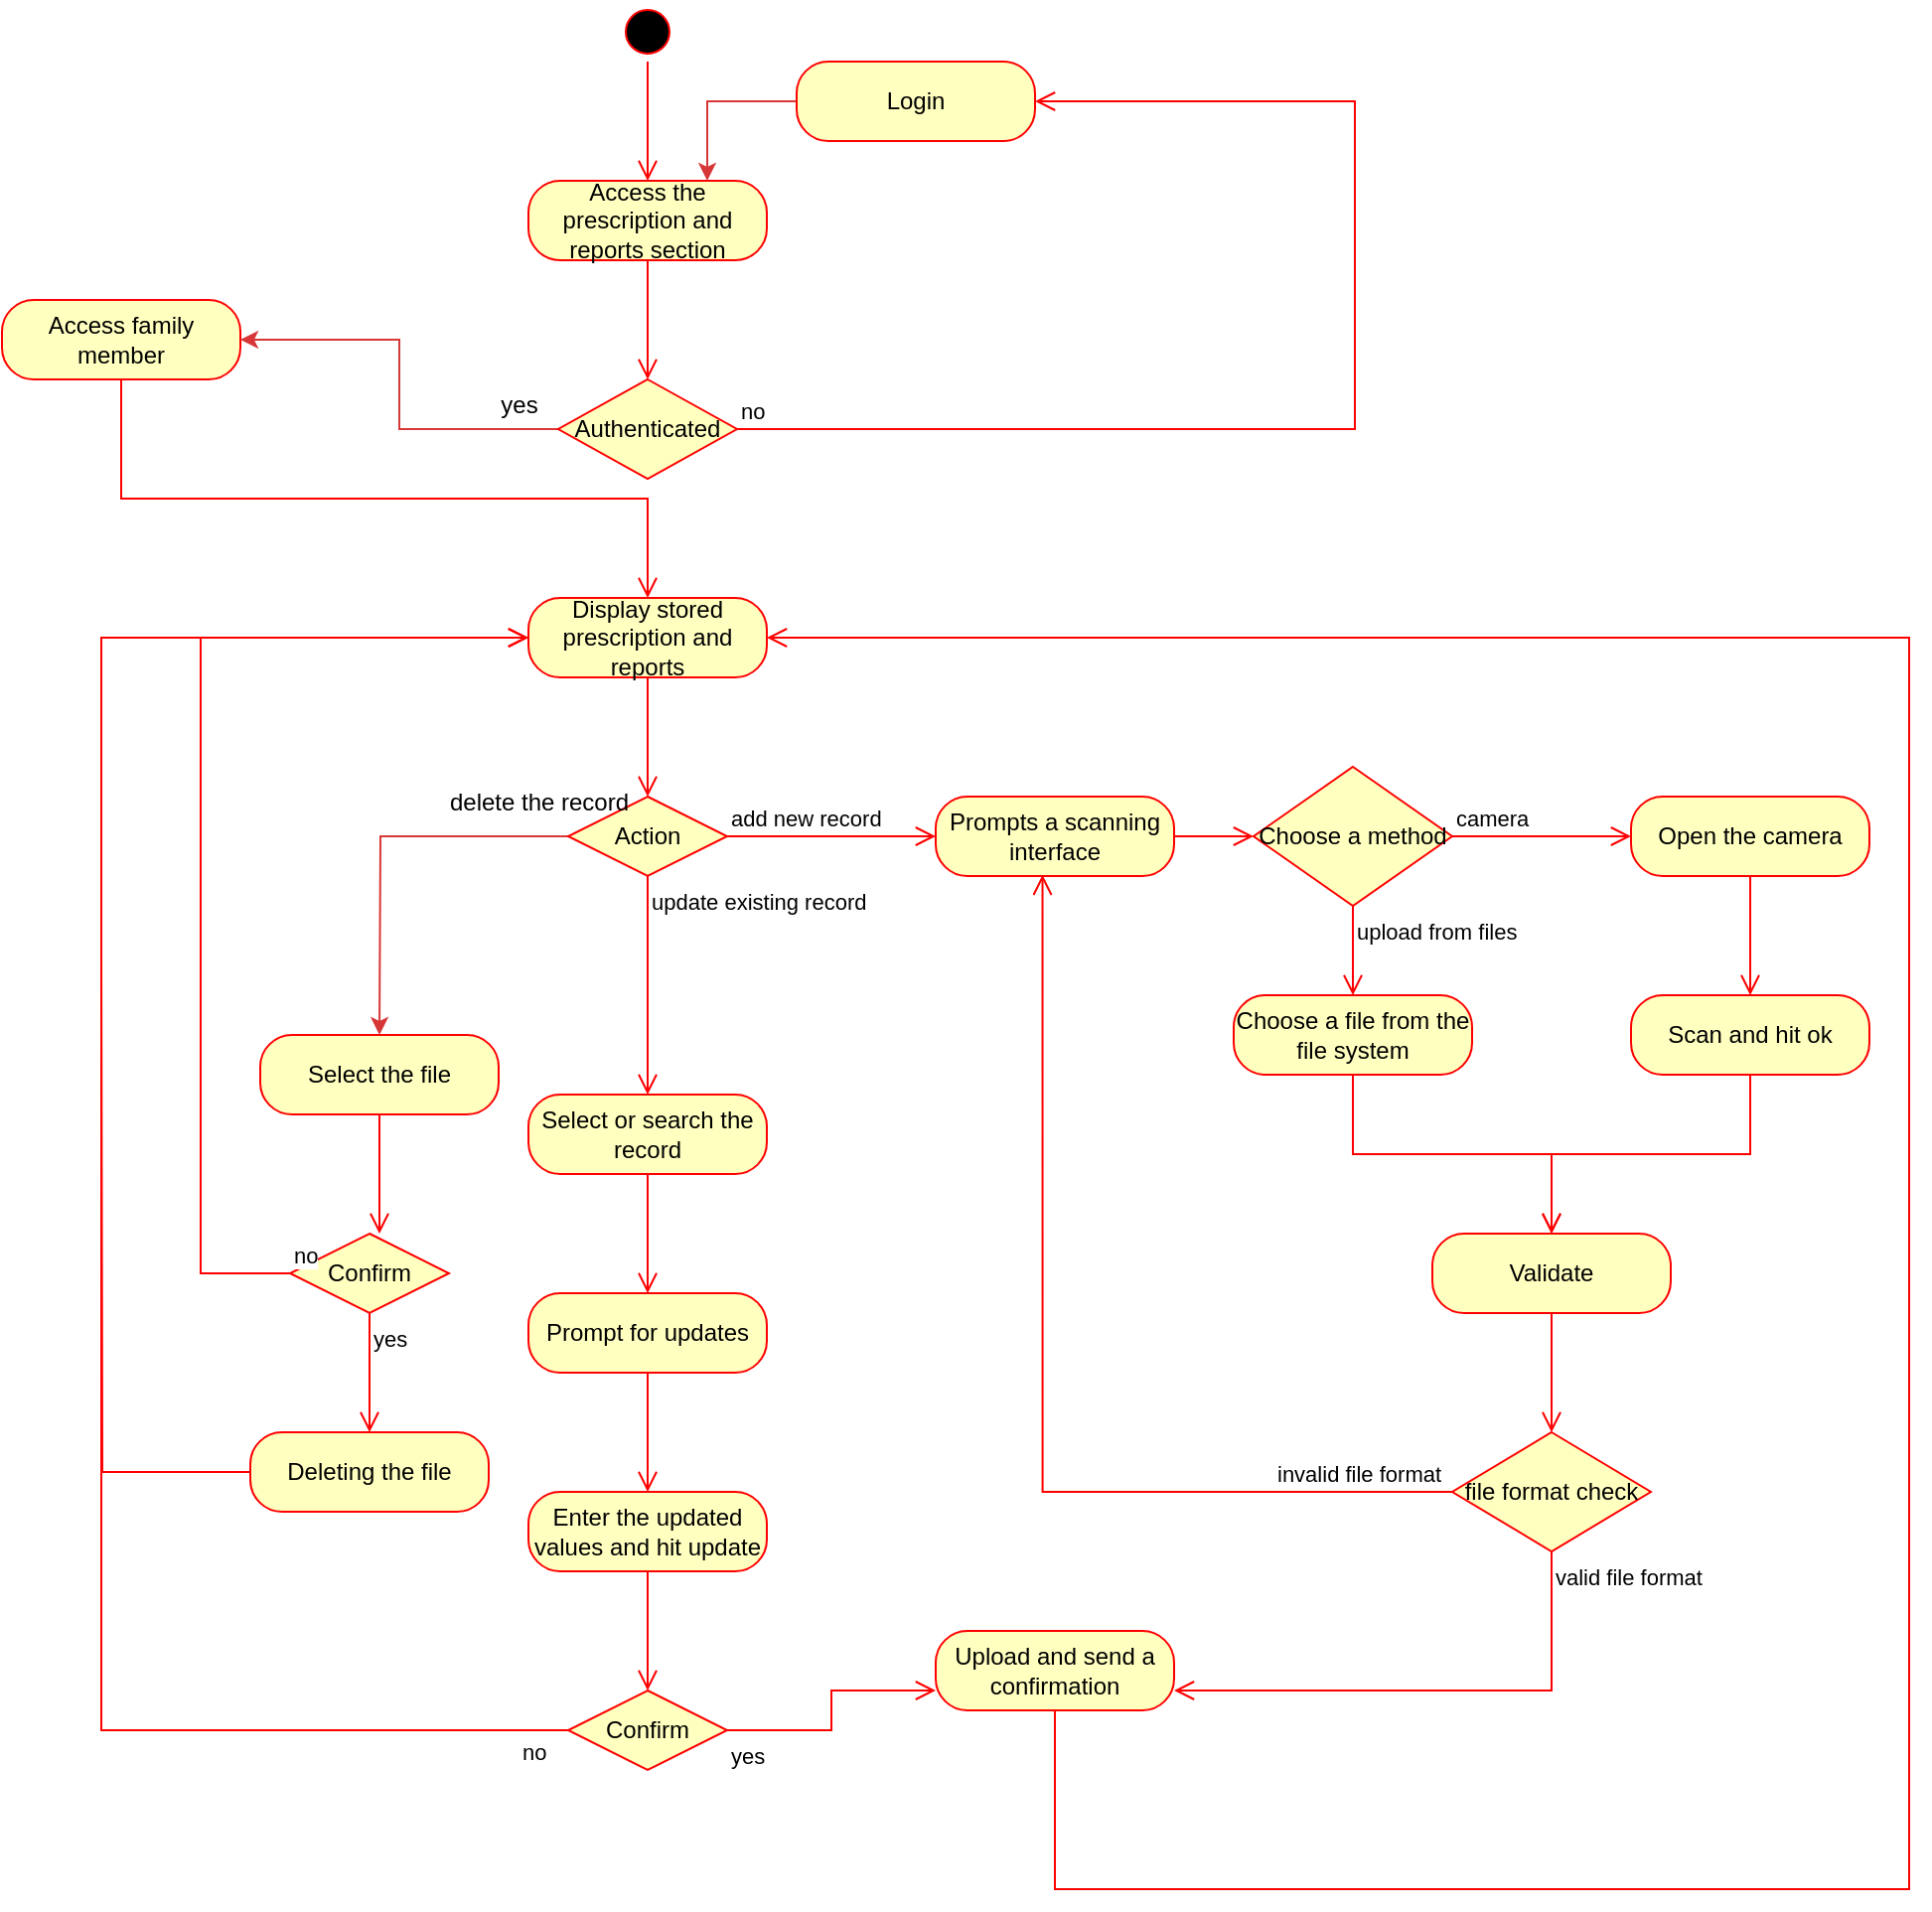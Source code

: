 <mxfile version="24.2.2" type="github">
  <diagram name="Page-1" id="MJ2CpVLZpK7rT1UPTWnm">
    <mxGraphModel dx="2273" dy="1899" grid="1" gridSize="10" guides="1" tooltips="1" connect="1" arrows="1" fold="1" page="1" pageScale="1" pageWidth="850" pageHeight="1100" math="0" shadow="0">
      <root>
        <mxCell id="0" />
        <mxCell id="1" parent="0" />
        <mxCell id="KGoTyESzD2Xk8LjnkLDl-1" value="" style="ellipse;html=1;shape=startState;fillColor=#000000;strokeColor=#ff0000;" vertex="1" parent="1">
          <mxGeometry x="190" y="-1090" width="30" height="30" as="geometry" />
        </mxCell>
        <mxCell id="KGoTyESzD2Xk8LjnkLDl-2" value="" style="edgeStyle=orthogonalEdgeStyle;html=1;verticalAlign=bottom;endArrow=open;endSize=8;strokeColor=#ff0000;rounded=0;" edge="1" parent="1" source="KGoTyESzD2Xk8LjnkLDl-1">
          <mxGeometry relative="1" as="geometry">
            <mxPoint x="205" y="-1000" as="targetPoint" />
          </mxGeometry>
        </mxCell>
        <mxCell id="KGoTyESzD2Xk8LjnkLDl-3" value="Access the prescription and reports section" style="rounded=1;whiteSpace=wrap;html=1;arcSize=40;fontColor=#000000;fillColor=#ffffc0;strokeColor=#ff0000;" vertex="1" parent="1">
          <mxGeometry x="145" y="-1000" width="120" height="40" as="geometry" />
        </mxCell>
        <mxCell id="KGoTyESzD2Xk8LjnkLDl-4" value="" style="edgeStyle=orthogonalEdgeStyle;html=1;verticalAlign=bottom;endArrow=open;endSize=8;strokeColor=#ff0000;rounded=0;" edge="1" parent="1" source="KGoTyESzD2Xk8LjnkLDl-3">
          <mxGeometry relative="1" as="geometry">
            <mxPoint x="205" y="-900" as="targetPoint" />
          </mxGeometry>
        </mxCell>
        <mxCell id="KGoTyESzD2Xk8LjnkLDl-53" style="edgeStyle=orthogonalEdgeStyle;rounded=0;orthogonalLoop=1;jettySize=auto;html=1;entryX=1;entryY=0.5;entryDx=0;entryDy=0;strokeColor=#D73737;" edge="1" parent="1" source="KGoTyESzD2Xk8LjnkLDl-5" target="KGoTyESzD2Xk8LjnkLDl-51">
          <mxGeometry relative="1" as="geometry" />
        </mxCell>
        <mxCell id="KGoTyESzD2Xk8LjnkLDl-5" value="Authenticated" style="rhombus;whiteSpace=wrap;html=1;fontColor=#000000;fillColor=#ffffc0;strokeColor=#ff0000;" vertex="1" parent="1">
          <mxGeometry x="160" y="-900" width="90" height="50" as="geometry" />
        </mxCell>
        <mxCell id="KGoTyESzD2Xk8LjnkLDl-6" value="no" style="edgeStyle=orthogonalEdgeStyle;html=1;align=left;verticalAlign=bottom;endArrow=open;endSize=8;strokeColor=#ff0000;rounded=0;" edge="1" parent="1" source="KGoTyESzD2Xk8LjnkLDl-5" target="KGoTyESzD2Xk8LjnkLDl-9">
          <mxGeometry x="-1" relative="1" as="geometry">
            <mxPoint x="430" y="-1030" as="targetPoint" />
            <Array as="points">
              <mxPoint x="561" y="-875" />
            </Array>
          </mxGeometry>
        </mxCell>
        <mxCell id="KGoTyESzD2Xk8LjnkLDl-8" style="edgeStyle=orthogonalEdgeStyle;rounded=0;orthogonalLoop=1;jettySize=auto;html=1;entryX=0.75;entryY=0;entryDx=0;entryDy=0;strokeColor=#D73737;" edge="1" parent="1" source="KGoTyESzD2Xk8LjnkLDl-9" target="KGoTyESzD2Xk8LjnkLDl-3">
          <mxGeometry relative="1" as="geometry" />
        </mxCell>
        <mxCell id="KGoTyESzD2Xk8LjnkLDl-9" value="Login" style="rounded=1;whiteSpace=wrap;html=1;arcSize=40;fontColor=#000000;fillColor=#ffffc0;strokeColor=#ff0000;" vertex="1" parent="1">
          <mxGeometry x="280" y="-1060" width="120" height="40" as="geometry" />
        </mxCell>
        <mxCell id="KGoTyESzD2Xk8LjnkLDl-10" value="Display stored prescription and reports" style="rounded=1;whiteSpace=wrap;html=1;arcSize=40;fontColor=#000000;fillColor=#ffffc0;strokeColor=#ff0000;" vertex="1" parent="1">
          <mxGeometry x="145" y="-790" width="120" height="40" as="geometry" />
        </mxCell>
        <mxCell id="KGoTyESzD2Xk8LjnkLDl-11" value="" style="edgeStyle=orthogonalEdgeStyle;html=1;verticalAlign=bottom;endArrow=open;endSize=8;strokeColor=#ff0000;rounded=0;" edge="1" parent="1" source="KGoTyESzD2Xk8LjnkLDl-10">
          <mxGeometry relative="1" as="geometry">
            <mxPoint x="205" y="-690" as="targetPoint" />
          </mxGeometry>
        </mxCell>
        <mxCell id="KGoTyESzD2Xk8LjnkLDl-12" style="edgeStyle=orthogonalEdgeStyle;rounded=0;orthogonalLoop=1;jettySize=auto;html=1;strokeColor=#D73737;" edge="1" parent="1" source="KGoTyESzD2Xk8LjnkLDl-13">
          <mxGeometry relative="1" as="geometry">
            <mxPoint x="70" y="-570" as="targetPoint" />
          </mxGeometry>
        </mxCell>
        <mxCell id="KGoTyESzD2Xk8LjnkLDl-13" value="Action" style="rhombus;whiteSpace=wrap;html=1;fontColor=#000000;fillColor=#ffffc0;strokeColor=#ff0000;" vertex="1" parent="1">
          <mxGeometry x="165" y="-690" width="80" height="40" as="geometry" />
        </mxCell>
        <mxCell id="KGoTyESzD2Xk8LjnkLDl-14" value="add new record" style="edgeStyle=orthogonalEdgeStyle;html=1;align=left;verticalAlign=bottom;endArrow=open;endSize=8;strokeColor=#ff0000;rounded=0;" edge="1" parent="1" source="KGoTyESzD2Xk8LjnkLDl-13">
          <mxGeometry x="-1" relative="1" as="geometry">
            <mxPoint x="350" y="-670" as="targetPoint" />
          </mxGeometry>
        </mxCell>
        <mxCell id="KGoTyESzD2Xk8LjnkLDl-15" value="update existing record" style="edgeStyle=orthogonalEdgeStyle;html=1;align=left;verticalAlign=top;endArrow=open;endSize=8;strokeColor=#ff0000;rounded=0;" edge="1" parent="1" source="KGoTyESzD2Xk8LjnkLDl-13">
          <mxGeometry x="-1" relative="1" as="geometry">
            <mxPoint x="205" y="-540" as="targetPoint" />
          </mxGeometry>
        </mxCell>
        <mxCell id="KGoTyESzD2Xk8LjnkLDl-16" value="Prompts a scanning interface" style="rounded=1;whiteSpace=wrap;html=1;arcSize=40;fontColor=#000000;fillColor=#ffffc0;strokeColor=#ff0000;" vertex="1" parent="1">
          <mxGeometry x="350" y="-690" width="120" height="40" as="geometry" />
        </mxCell>
        <mxCell id="KGoTyESzD2Xk8LjnkLDl-17" value="" style="edgeStyle=orthogonalEdgeStyle;html=1;verticalAlign=bottom;endArrow=open;endSize=8;strokeColor=#ff0000;rounded=0;entryX=0;entryY=0.5;entryDx=0;entryDy=0;" edge="1" parent="1" source="KGoTyESzD2Xk8LjnkLDl-16" target="KGoTyESzD2Xk8LjnkLDl-18">
          <mxGeometry relative="1" as="geometry">
            <mxPoint x="470" y="-760" as="targetPoint" />
          </mxGeometry>
        </mxCell>
        <mxCell id="KGoTyESzD2Xk8LjnkLDl-18" value="Choose a method" style="rhombus;whiteSpace=wrap;html=1;fontColor=#000000;fillColor=#ffffc0;strokeColor=#ff0000;" vertex="1" parent="1">
          <mxGeometry x="510" y="-705" width="100" height="70" as="geometry" />
        </mxCell>
        <mxCell id="KGoTyESzD2Xk8LjnkLDl-19" value="camera" style="edgeStyle=orthogonalEdgeStyle;html=1;align=left;verticalAlign=bottom;endArrow=open;endSize=8;strokeColor=#ff0000;rounded=0;" edge="1" parent="1" source="KGoTyESzD2Xk8LjnkLDl-18">
          <mxGeometry x="-1" relative="1" as="geometry">
            <mxPoint x="700" y="-670" as="targetPoint" />
          </mxGeometry>
        </mxCell>
        <mxCell id="KGoTyESzD2Xk8LjnkLDl-20" value="upload from files" style="edgeStyle=orthogonalEdgeStyle;html=1;align=left;verticalAlign=top;endArrow=open;endSize=8;strokeColor=#ff0000;rounded=0;" edge="1" parent="1" source="KGoTyESzD2Xk8LjnkLDl-18">
          <mxGeometry x="-1" relative="1" as="geometry">
            <mxPoint x="560" y="-590" as="targetPoint" />
          </mxGeometry>
        </mxCell>
        <mxCell id="KGoTyESzD2Xk8LjnkLDl-21" value="Open the camera" style="rounded=1;whiteSpace=wrap;html=1;arcSize=40;fontColor=#000000;fillColor=#ffffc0;strokeColor=#ff0000;" vertex="1" parent="1">
          <mxGeometry x="700" y="-690" width="120" height="40" as="geometry" />
        </mxCell>
        <mxCell id="KGoTyESzD2Xk8LjnkLDl-22" value="" style="edgeStyle=orthogonalEdgeStyle;html=1;verticalAlign=bottom;endArrow=open;endSize=8;strokeColor=#ff0000;rounded=0;" edge="1" parent="1" source="KGoTyESzD2Xk8LjnkLDl-21">
          <mxGeometry relative="1" as="geometry">
            <mxPoint x="760" y="-590" as="targetPoint" />
          </mxGeometry>
        </mxCell>
        <mxCell id="KGoTyESzD2Xk8LjnkLDl-23" value="Scan and hit ok" style="rounded=1;whiteSpace=wrap;html=1;arcSize=40;fontColor=#000000;fillColor=#ffffc0;strokeColor=#ff0000;" vertex="1" parent="1">
          <mxGeometry x="700" y="-590" width="120" height="40" as="geometry" />
        </mxCell>
        <mxCell id="KGoTyESzD2Xk8LjnkLDl-24" value="" style="edgeStyle=orthogonalEdgeStyle;html=1;verticalAlign=bottom;endArrow=open;endSize=8;strokeColor=#ff0000;rounded=0;entryX=0.5;entryY=0;entryDx=0;entryDy=0;" edge="1" parent="1" source="KGoTyESzD2Xk8LjnkLDl-23" target="KGoTyESzD2Xk8LjnkLDl-27">
          <mxGeometry relative="1" as="geometry">
            <mxPoint x="760" y="-490" as="targetPoint" />
            <Array as="points">
              <mxPoint x="760" y="-510" />
              <mxPoint x="660" y="-510" />
            </Array>
          </mxGeometry>
        </mxCell>
        <mxCell id="KGoTyESzD2Xk8LjnkLDl-25" value="Choose a file from the file system" style="rounded=1;whiteSpace=wrap;html=1;arcSize=40;fontColor=#000000;fillColor=#ffffc0;strokeColor=#ff0000;" vertex="1" parent="1">
          <mxGeometry x="500" y="-590" width="120" height="40" as="geometry" />
        </mxCell>
        <mxCell id="KGoTyESzD2Xk8LjnkLDl-26" value="" style="edgeStyle=orthogonalEdgeStyle;html=1;verticalAlign=bottom;endArrow=open;endSize=8;strokeColor=#ff0000;rounded=0;" edge="1" parent="1" source="KGoTyESzD2Xk8LjnkLDl-25" target="KGoTyESzD2Xk8LjnkLDl-27">
          <mxGeometry relative="1" as="geometry">
            <mxPoint x="560" y="-490" as="targetPoint" />
          </mxGeometry>
        </mxCell>
        <mxCell id="KGoTyESzD2Xk8LjnkLDl-27" value="Validate" style="rounded=1;whiteSpace=wrap;html=1;arcSize=40;fontColor=#000000;fillColor=#ffffc0;strokeColor=#ff0000;" vertex="1" parent="1">
          <mxGeometry x="600" y="-470" width="120" height="40" as="geometry" />
        </mxCell>
        <mxCell id="KGoTyESzD2Xk8LjnkLDl-28" value="" style="edgeStyle=orthogonalEdgeStyle;html=1;verticalAlign=bottom;endArrow=open;endSize=8;strokeColor=#ff0000;rounded=0;" edge="1" parent="1" source="KGoTyESzD2Xk8LjnkLDl-27">
          <mxGeometry relative="1" as="geometry">
            <mxPoint x="660" y="-370" as="targetPoint" />
          </mxGeometry>
        </mxCell>
        <mxCell id="KGoTyESzD2Xk8LjnkLDl-29" value="file format check" style="rhombus;whiteSpace=wrap;html=1;fontColor=#000000;fillColor=#ffffc0;strokeColor=#ff0000;" vertex="1" parent="1">
          <mxGeometry x="610" y="-370" width="100" height="60" as="geometry" />
        </mxCell>
        <mxCell id="KGoTyESzD2Xk8LjnkLDl-30" value="invalid file format" style="edgeStyle=orthogonalEdgeStyle;html=1;align=left;verticalAlign=bottom;endArrow=open;endSize=8;strokeColor=#ff0000;rounded=0;entryX=0.448;entryY=0.985;entryDx=0;entryDy=0;entryPerimeter=0;" edge="1" parent="1" source="KGoTyESzD2Xk8LjnkLDl-29" target="KGoTyESzD2Xk8LjnkLDl-16">
          <mxGeometry x="-0.652" relative="1" as="geometry">
            <mxPoint x="800" y="-350" as="targetPoint" />
            <mxPoint as="offset" />
          </mxGeometry>
        </mxCell>
        <mxCell id="KGoTyESzD2Xk8LjnkLDl-31" value="valid file format" style="edgeStyle=orthogonalEdgeStyle;html=1;align=left;verticalAlign=top;endArrow=open;endSize=8;strokeColor=#ff0000;rounded=0;entryX=1;entryY=0.75;entryDx=0;entryDy=0;" edge="1" parent="1" source="KGoTyESzD2Xk8LjnkLDl-29" target="KGoTyESzD2Xk8LjnkLDl-32">
          <mxGeometry x="-1" relative="1" as="geometry">
            <mxPoint x="660" y="-270" as="targetPoint" />
            <Array as="points">
              <mxPoint x="660" y="-240" />
            </Array>
          </mxGeometry>
        </mxCell>
        <mxCell id="KGoTyESzD2Xk8LjnkLDl-32" value="Upload and send a confirmation" style="rounded=1;whiteSpace=wrap;html=1;arcSize=40;fontColor=#000000;fillColor=#ffffc0;strokeColor=#ff0000;" vertex="1" parent="1">
          <mxGeometry x="350" y="-270" width="120" height="40" as="geometry" />
        </mxCell>
        <mxCell id="KGoTyESzD2Xk8LjnkLDl-33" value="" style="edgeStyle=orthogonalEdgeStyle;html=1;verticalAlign=bottom;endArrow=open;endSize=8;strokeColor=#ff0000;rounded=0;entryX=1;entryY=0.5;entryDx=0;entryDy=0;" edge="1" parent="1" source="KGoTyESzD2Xk8LjnkLDl-32" target="KGoTyESzD2Xk8LjnkLDl-10">
          <mxGeometry relative="1" as="geometry">
            <mxPoint x="410" y="-170" as="targetPoint" />
            <Array as="points">
              <mxPoint x="410" y="-140" />
              <mxPoint x="840" y="-140" />
              <mxPoint x="840" y="-770" />
            </Array>
          </mxGeometry>
        </mxCell>
        <mxCell id="KGoTyESzD2Xk8LjnkLDl-34" value="Select or search the record" style="rounded=1;whiteSpace=wrap;html=1;arcSize=40;fontColor=#000000;fillColor=#ffffc0;strokeColor=#ff0000;" vertex="1" parent="1">
          <mxGeometry x="145" y="-540" width="120" height="40" as="geometry" />
        </mxCell>
        <mxCell id="KGoTyESzD2Xk8LjnkLDl-35" value="" style="edgeStyle=orthogonalEdgeStyle;html=1;verticalAlign=bottom;endArrow=open;endSize=8;strokeColor=#ff0000;rounded=0;" edge="1" parent="1" source="KGoTyESzD2Xk8LjnkLDl-34">
          <mxGeometry relative="1" as="geometry">
            <mxPoint x="205" y="-440" as="targetPoint" />
          </mxGeometry>
        </mxCell>
        <mxCell id="KGoTyESzD2Xk8LjnkLDl-36" value="Prompt for updates" style="rounded=1;whiteSpace=wrap;html=1;arcSize=40;fontColor=#000000;fillColor=#ffffc0;strokeColor=#ff0000;" vertex="1" parent="1">
          <mxGeometry x="145" y="-440" width="120" height="40" as="geometry" />
        </mxCell>
        <mxCell id="KGoTyESzD2Xk8LjnkLDl-37" value="" style="edgeStyle=orthogonalEdgeStyle;html=1;verticalAlign=bottom;endArrow=open;endSize=8;strokeColor=#ff0000;rounded=0;" edge="1" parent="1" source="KGoTyESzD2Xk8LjnkLDl-36">
          <mxGeometry relative="1" as="geometry">
            <mxPoint x="205" y="-340" as="targetPoint" />
          </mxGeometry>
        </mxCell>
        <mxCell id="KGoTyESzD2Xk8LjnkLDl-38" value="Enter the updated values and hit update" style="rounded=1;whiteSpace=wrap;html=1;arcSize=40;fontColor=#000000;fillColor=#ffffc0;strokeColor=#ff0000;" vertex="1" parent="1">
          <mxGeometry x="145" y="-340" width="120" height="40" as="geometry" />
        </mxCell>
        <mxCell id="KGoTyESzD2Xk8LjnkLDl-39" value="" style="edgeStyle=orthogonalEdgeStyle;html=1;verticalAlign=bottom;endArrow=open;endSize=8;strokeColor=#ff0000;rounded=0;" edge="1" parent="1" source="KGoTyESzD2Xk8LjnkLDl-38">
          <mxGeometry relative="1" as="geometry">
            <mxPoint x="205" y="-240" as="targetPoint" />
          </mxGeometry>
        </mxCell>
        <mxCell id="KGoTyESzD2Xk8LjnkLDl-40" value="Confirm" style="rhombus;whiteSpace=wrap;html=1;fontColor=#000000;fillColor=#ffffc0;strokeColor=#ff0000;" vertex="1" parent="1">
          <mxGeometry x="165" y="-240" width="80" height="40" as="geometry" />
        </mxCell>
        <mxCell id="KGoTyESzD2Xk8LjnkLDl-41" value="no" style="edgeStyle=orthogonalEdgeStyle;html=1;align=left;verticalAlign=bottom;endArrow=open;endSize=8;strokeColor=#ff0000;rounded=0;entryX=0;entryY=0.5;entryDx=0;entryDy=0;" edge="1" parent="1" source="KGoTyESzD2Xk8LjnkLDl-40" target="KGoTyESzD2Xk8LjnkLDl-10">
          <mxGeometry x="-0.949" y="20" relative="1" as="geometry">
            <mxPoint x="345" y="-220" as="targetPoint" />
            <Array as="points">
              <mxPoint x="-70" y="-220" />
              <mxPoint x="-70" y="-770" />
            </Array>
            <mxPoint as="offset" />
          </mxGeometry>
        </mxCell>
        <mxCell id="KGoTyESzD2Xk8LjnkLDl-42" value="yes" style="edgeStyle=orthogonalEdgeStyle;html=1;align=left;verticalAlign=top;endArrow=open;endSize=8;strokeColor=#ff0000;rounded=0;entryX=0;entryY=0.75;entryDx=0;entryDy=0;" edge="1" parent="1" source="KGoTyESzD2Xk8LjnkLDl-40" target="KGoTyESzD2Xk8LjnkLDl-32">
          <mxGeometry x="-1" relative="1" as="geometry">
            <mxPoint x="205" y="-140" as="targetPoint" />
          </mxGeometry>
        </mxCell>
        <mxCell id="KGoTyESzD2Xk8LjnkLDl-43" value="delete the record" style="text;html=1;align=center;verticalAlign=middle;resizable=0;points=[];autosize=1;strokeColor=none;fillColor=none;" vertex="1" parent="1">
          <mxGeometry x="95" y="-702" width="110" height="30" as="geometry" />
        </mxCell>
        <mxCell id="KGoTyESzD2Xk8LjnkLDl-44" value="Select the file" style="rounded=1;whiteSpace=wrap;html=1;arcSize=40;fontColor=#000000;fillColor=#ffffc0;strokeColor=#ff0000;" vertex="1" parent="1">
          <mxGeometry x="10" y="-570" width="120" height="40" as="geometry" />
        </mxCell>
        <mxCell id="KGoTyESzD2Xk8LjnkLDl-45" value="" style="edgeStyle=orthogonalEdgeStyle;html=1;verticalAlign=bottom;endArrow=open;endSize=8;strokeColor=#ff0000;rounded=0;" edge="1" parent="1" source="KGoTyESzD2Xk8LjnkLDl-44">
          <mxGeometry relative="1" as="geometry">
            <mxPoint x="70" y="-470" as="targetPoint" />
          </mxGeometry>
        </mxCell>
        <mxCell id="KGoTyESzD2Xk8LjnkLDl-46" value="Confirm" style="rhombus;whiteSpace=wrap;html=1;fontColor=#000000;fillColor=#ffffc0;strokeColor=#ff0000;" vertex="1" parent="1">
          <mxGeometry x="25" y="-470" width="80" height="40" as="geometry" />
        </mxCell>
        <mxCell id="KGoTyESzD2Xk8LjnkLDl-47" value="no" style="edgeStyle=orthogonalEdgeStyle;html=1;align=left;verticalAlign=bottom;endArrow=open;endSize=8;strokeColor=#ff0000;rounded=0;" edge="1" parent="1" source="KGoTyESzD2Xk8LjnkLDl-46" target="KGoTyESzD2Xk8LjnkLDl-10">
          <mxGeometry x="-1" relative="1" as="geometry">
            <mxPoint x="205" y="-450" as="targetPoint" />
            <Array as="points">
              <mxPoint x="-20" y="-450" />
              <mxPoint x="-20" y="-770" />
            </Array>
          </mxGeometry>
        </mxCell>
        <mxCell id="KGoTyESzD2Xk8LjnkLDl-48" value="yes" style="edgeStyle=orthogonalEdgeStyle;html=1;align=left;verticalAlign=top;endArrow=open;endSize=8;strokeColor=#ff0000;rounded=0;" edge="1" parent="1" source="KGoTyESzD2Xk8LjnkLDl-46">
          <mxGeometry x="-1" relative="1" as="geometry">
            <mxPoint x="65" y="-370" as="targetPoint" />
          </mxGeometry>
        </mxCell>
        <mxCell id="KGoTyESzD2Xk8LjnkLDl-49" value="Deleting the file" style="rounded=1;whiteSpace=wrap;html=1;arcSize=40;fontColor=#000000;fillColor=#ffffc0;strokeColor=#ff0000;" vertex="1" parent="1">
          <mxGeometry x="5" y="-370" width="120" height="40" as="geometry" />
        </mxCell>
        <mxCell id="KGoTyESzD2Xk8LjnkLDl-50" value="" style="edgeStyle=orthogonalEdgeStyle;html=1;verticalAlign=bottom;endArrow=none;endSize=8;strokeColor=#ff0000;rounded=0;endFill=0;" edge="1" parent="1" source="KGoTyESzD2Xk8LjnkLDl-49">
          <mxGeometry relative="1" as="geometry">
            <mxPoint x="-70" y="-610" as="targetPoint" />
          </mxGeometry>
        </mxCell>
        <mxCell id="KGoTyESzD2Xk8LjnkLDl-51" value="Access family member" style="rounded=1;whiteSpace=wrap;html=1;arcSize=40;fontColor=#000000;fillColor=#ffffc0;strokeColor=#ff0000;" vertex="1" parent="1">
          <mxGeometry x="-120" y="-940" width="120" height="40" as="geometry" />
        </mxCell>
        <mxCell id="KGoTyESzD2Xk8LjnkLDl-52" value="" style="edgeStyle=orthogonalEdgeStyle;html=1;verticalAlign=bottom;endArrow=open;endSize=8;strokeColor=#ff0000;rounded=0;entryX=0.5;entryY=0;entryDx=0;entryDy=0;" edge="1" source="KGoTyESzD2Xk8LjnkLDl-51" parent="1" target="KGoTyESzD2Xk8LjnkLDl-10">
          <mxGeometry relative="1" as="geometry">
            <mxPoint x="-60" y="-840" as="targetPoint" />
            <Array as="points">
              <mxPoint x="-60" y="-840" />
              <mxPoint x="205" y="-840" />
            </Array>
          </mxGeometry>
        </mxCell>
        <mxCell id="KGoTyESzD2Xk8LjnkLDl-54" value="yes" style="text;html=1;align=center;verticalAlign=middle;resizable=0;points=[];autosize=1;strokeColor=none;fillColor=none;" vertex="1" parent="1">
          <mxGeometry x="120" y="-902" width="40" height="30" as="geometry" />
        </mxCell>
      </root>
    </mxGraphModel>
  </diagram>
</mxfile>
